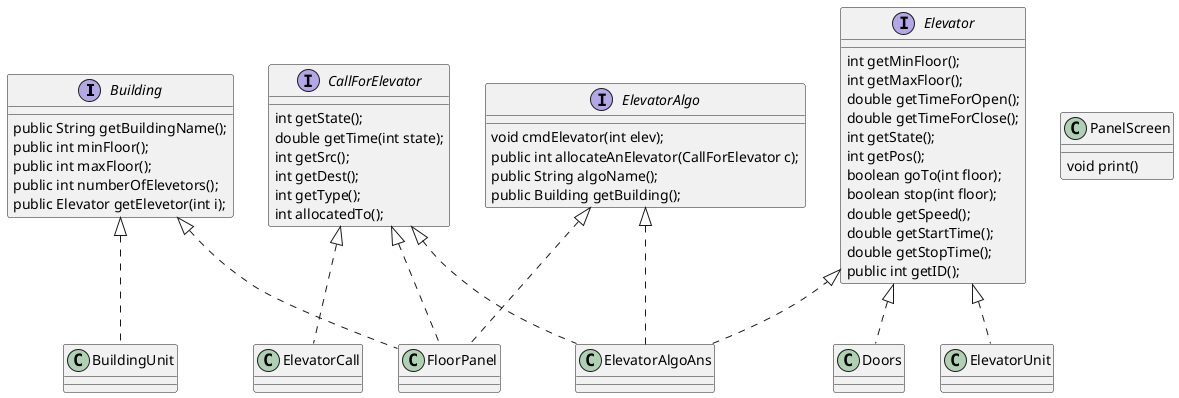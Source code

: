 @startuml

interface Building {
    public String getBuildingName();
    public int minFloor();
    public int maxFloor();
    public int numberOfElevetors();
    public Elevator getElevetor(int i);

}



interface CallForElevator {
         int getState();
         double getTime(int state);
         int getSrc();
         int getDest();
         int getType();
         int allocatedTo();
}


interface Elevator {
int getMinFloor();
int getMaxFloor();
double getTimeForOpen();
double getTimeForClose();
int getState();
int getPos();
boolean goTo(int floor);
boolean stop(int floor);
double getSpeed();
double getStartTime();
double getStopTime();
public int getID();
}


interface ElevatorAlgo {
void cmdElevator(int elev);
public int allocateAnElevator(CallForElevator c);
public String algoName();
public Building getBuilding();

}




class BuildingUnit implements Building
class Doors implements Elevator
class ElevatorAlgoAns implements ElevatorAlgo, Elevator, CallForElevator
class ElevatorCall implements CallForElevator
class ElevatorUnit implements Elevator
class FloorPanel implements Building, ElevatorAlgo, CallForElevator
class PanelScreen {
 void print()
 }
@enduml
